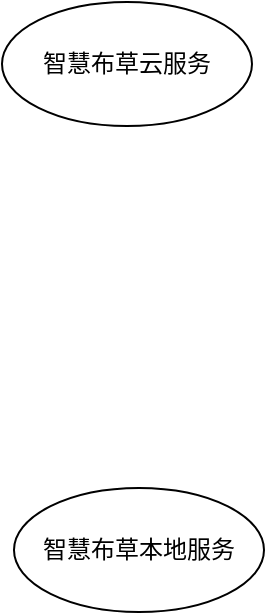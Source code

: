 <mxfile border="50" scale="3" compressed="false" locked="false" version="27.2.0">
  <diagram name="Blank" id="YmL12bMKpDGza6XwsDPr">
    <mxGraphModel dx="786" dy="859" grid="0" gridSize="10" guides="1" tooltips="1" connect="1" arrows="1" fold="1" page="0" pageScale="1" pageWidth="827" pageHeight="1169" background="none" math="1" shadow="0">
      <root>
        <mxCell id="X5NqExCQtvZxIxQ7pmgY-0" />
        <mxCell id="1" parent="X5NqExCQtvZxIxQ7pmgY-0" />
        <mxCell id="ataKsaRcwb2Uaiad8-_A-1" value="智慧布草云服务" style="ellipse;whiteSpace=wrap;html=1;" vertex="1" parent="1">
          <mxGeometry x="306" y="-181" width="125" height="62" as="geometry" />
        </mxCell>
        <mxCell id="ataKsaRcwb2Uaiad8-_A-3" value="智慧布草本地服务" style="ellipse;whiteSpace=wrap;html=1;" vertex="1" parent="1">
          <mxGeometry x="312" y="62" width="125" height="62" as="geometry" />
        </mxCell>
      </root>
    </mxGraphModel>
  </diagram>
</mxfile>
